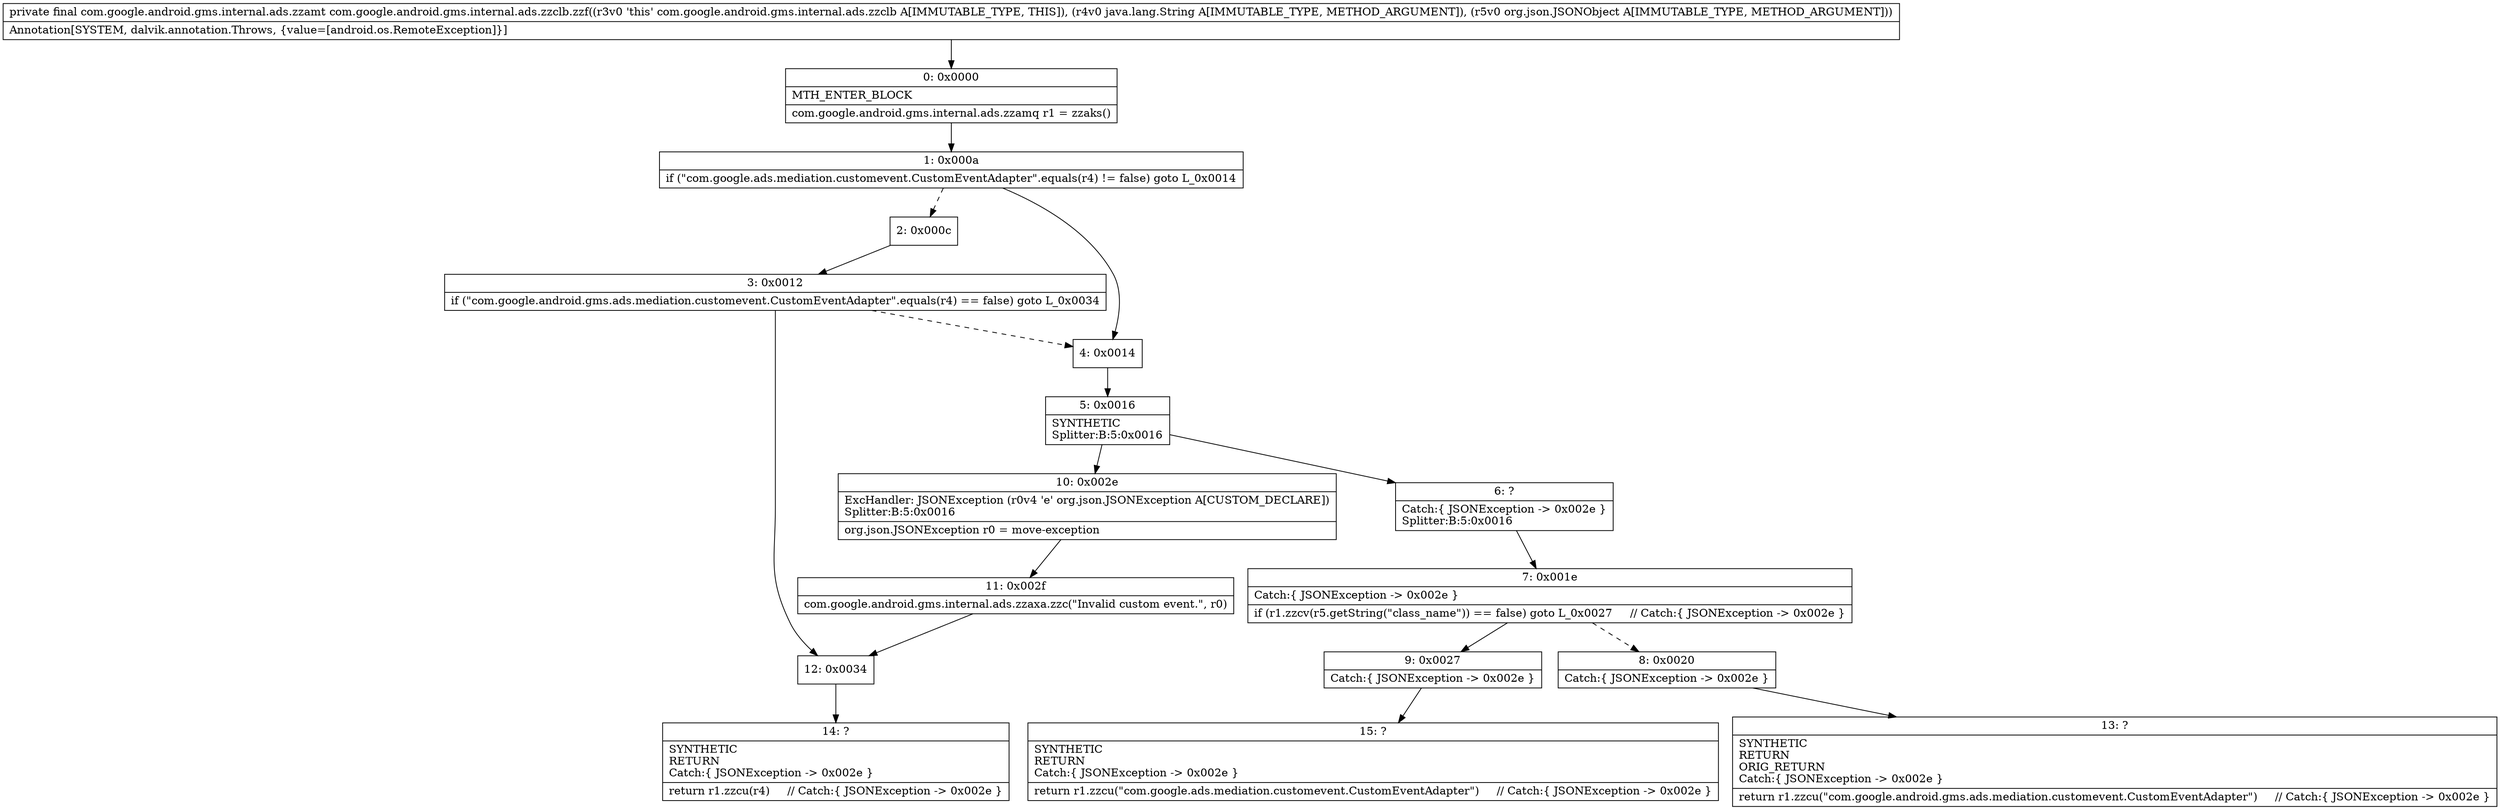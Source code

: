 digraph "CFG forcom.google.android.gms.internal.ads.zzclb.zzf(Ljava\/lang\/String;Lorg\/json\/JSONObject;)Lcom\/google\/android\/gms\/internal\/ads\/zzamt;" {
Node_0 [shape=record,label="{0\:\ 0x0000|MTH_ENTER_BLOCK\l|com.google.android.gms.internal.ads.zzamq r1 = zzaks()\l}"];
Node_1 [shape=record,label="{1\:\ 0x000a|if (\"com.google.ads.mediation.customevent.CustomEventAdapter\".equals(r4) != false) goto L_0x0014\l}"];
Node_2 [shape=record,label="{2\:\ 0x000c}"];
Node_3 [shape=record,label="{3\:\ 0x0012|if (\"com.google.android.gms.ads.mediation.customevent.CustomEventAdapter\".equals(r4) == false) goto L_0x0034\l}"];
Node_4 [shape=record,label="{4\:\ 0x0014}"];
Node_5 [shape=record,label="{5\:\ 0x0016|SYNTHETIC\lSplitter:B:5:0x0016\l}"];
Node_6 [shape=record,label="{6\:\ ?|Catch:\{ JSONException \-\> 0x002e \}\lSplitter:B:5:0x0016\l}"];
Node_7 [shape=record,label="{7\:\ 0x001e|Catch:\{ JSONException \-\> 0x002e \}\l|if (r1.zzcv(r5.getString(\"class_name\")) == false) goto L_0x0027     \/\/ Catch:\{ JSONException \-\> 0x002e \}\l}"];
Node_8 [shape=record,label="{8\:\ 0x0020|Catch:\{ JSONException \-\> 0x002e \}\l}"];
Node_9 [shape=record,label="{9\:\ 0x0027|Catch:\{ JSONException \-\> 0x002e \}\l}"];
Node_10 [shape=record,label="{10\:\ 0x002e|ExcHandler: JSONException (r0v4 'e' org.json.JSONException A[CUSTOM_DECLARE])\lSplitter:B:5:0x0016\l|org.json.JSONException r0 = move\-exception\l}"];
Node_11 [shape=record,label="{11\:\ 0x002f|com.google.android.gms.internal.ads.zzaxa.zzc(\"Invalid custom event.\", r0)\l}"];
Node_12 [shape=record,label="{12\:\ 0x0034}"];
Node_13 [shape=record,label="{13\:\ ?|SYNTHETIC\lRETURN\lORIG_RETURN\lCatch:\{ JSONException \-\> 0x002e \}\l|return r1.zzcu(\"com.google.android.gms.ads.mediation.customevent.CustomEventAdapter\")     \/\/ Catch:\{ JSONException \-\> 0x002e \}\l}"];
Node_14 [shape=record,label="{14\:\ ?|SYNTHETIC\lRETURN\lCatch:\{ JSONException \-\> 0x002e \}\l|return r1.zzcu(r4)     \/\/ Catch:\{ JSONException \-\> 0x002e \}\l}"];
Node_15 [shape=record,label="{15\:\ ?|SYNTHETIC\lRETURN\lCatch:\{ JSONException \-\> 0x002e \}\l|return r1.zzcu(\"com.google.ads.mediation.customevent.CustomEventAdapter\")     \/\/ Catch:\{ JSONException \-\> 0x002e \}\l}"];
MethodNode[shape=record,label="{private final com.google.android.gms.internal.ads.zzamt com.google.android.gms.internal.ads.zzclb.zzf((r3v0 'this' com.google.android.gms.internal.ads.zzclb A[IMMUTABLE_TYPE, THIS]), (r4v0 java.lang.String A[IMMUTABLE_TYPE, METHOD_ARGUMENT]), (r5v0 org.json.JSONObject A[IMMUTABLE_TYPE, METHOD_ARGUMENT]))  | Annotation[SYSTEM, dalvik.annotation.Throws, \{value=[android.os.RemoteException]\}]\l}"];
MethodNode -> Node_0;
Node_0 -> Node_1;
Node_1 -> Node_2[style=dashed];
Node_1 -> Node_4;
Node_2 -> Node_3;
Node_3 -> Node_4[style=dashed];
Node_3 -> Node_12;
Node_4 -> Node_5;
Node_5 -> Node_6;
Node_5 -> Node_10;
Node_6 -> Node_7;
Node_7 -> Node_8[style=dashed];
Node_7 -> Node_9;
Node_8 -> Node_13;
Node_9 -> Node_15;
Node_10 -> Node_11;
Node_11 -> Node_12;
Node_12 -> Node_14;
}

